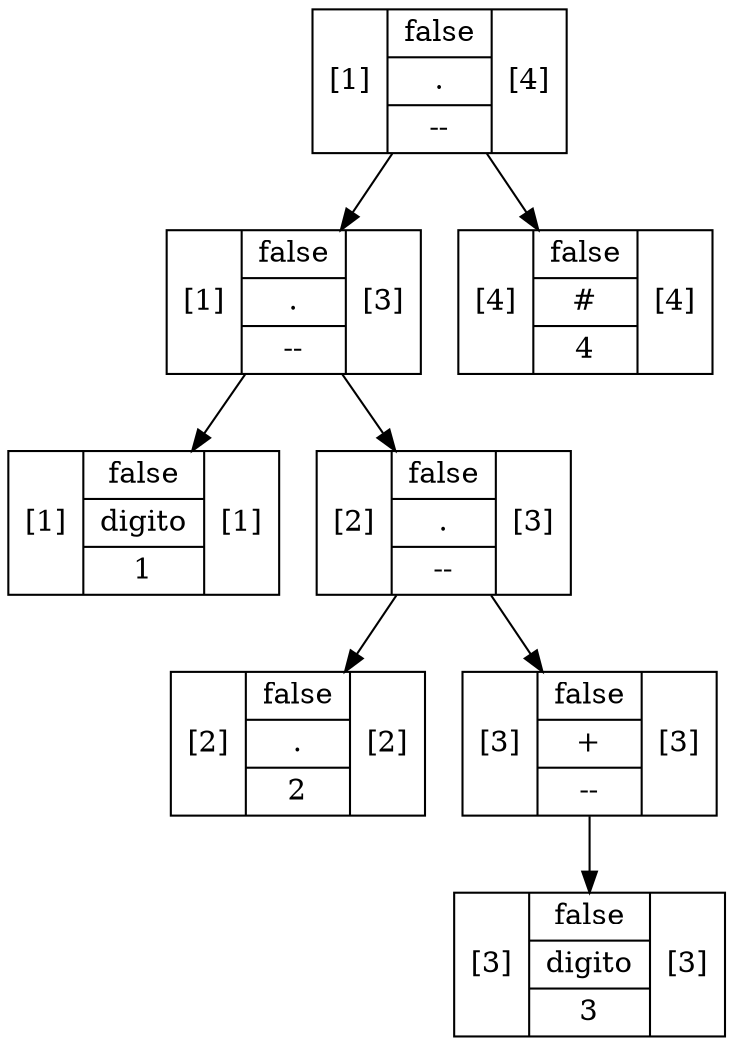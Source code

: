 digraph G {
1053393473 [shape=record label="[1] |{ false | digito | 1 }| [1]"];
608375448 [shape=record label="[2] |{ false | . | 2 }| [2]"];
645873842 [shape=record label="[3] |{ false | digito | 3 }| [3]"];
125858098 [shape=record label="[3] |{ false | + | -- }| [3]"];
125858098 -> 645873842
1965629449 [shape=record label="[2] |{ false | . | -- }| [3]"];
1965629449 -> 608375448
1965629449 -> 125858098
1229073382 [shape=record label="[1] |{ false | . | -- }| [3]"];
1229073382 -> 1053393473
1229073382 -> 1965629449
367302828 [shape=record label="[4] |{ false | # | 4 }| [4]"];
300511939 [shape=record label="[1] |{ false | . | -- }| [4]"];
300511939 -> 1229073382
300511939 -> 367302828
}